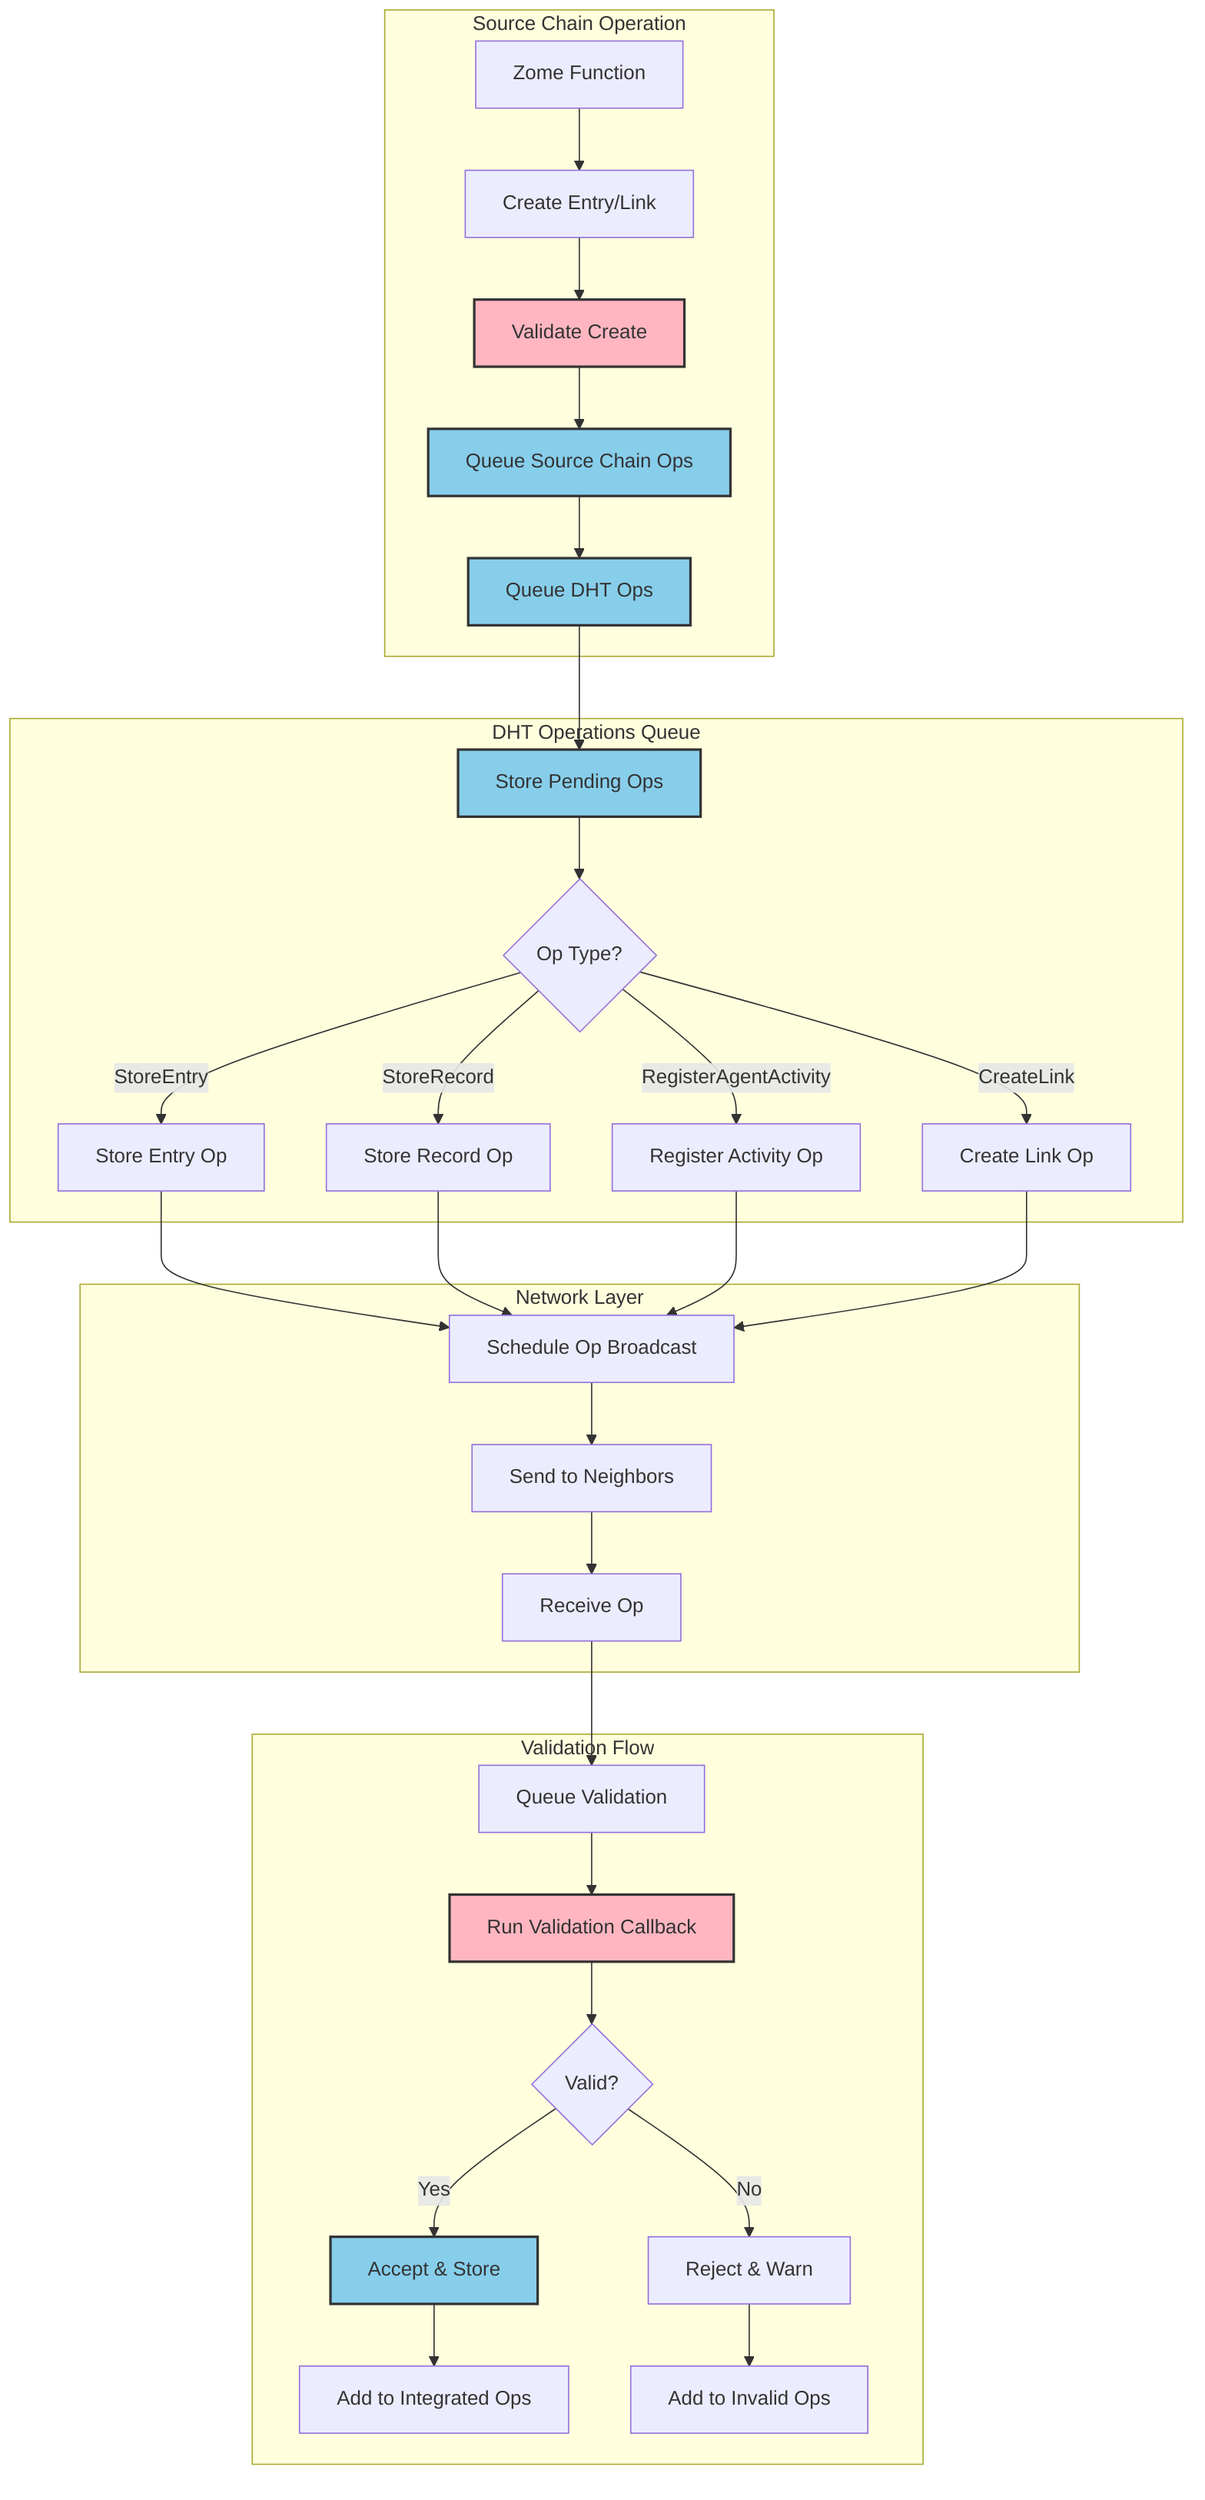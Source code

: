 flowchart TB
    subgraph "Source Chain Operation"
        A[Zome Function] --> B[Create Entry/Link]
        B --> C[Validate Create]
        C --> D[Queue Source Chain Ops]
        D --> E[Queue DHT Ops]
    end

    subgraph "DHT Operations Queue"
        E --> F[Store Pending Ops]
        F --> G{Op Type?}
        G -->|StoreEntry| H[Store Entry Op]
        G -->|StoreRecord| I[Store Record Op]
        G -->|RegisterAgentActivity| J[Register Activity Op]
        G -->|CreateLink| K[Create Link Op]
    end

    subgraph "Network Layer"
        H & I & J & K --> L[Schedule Op Broadcast]
        L --> M[Send to Neighbors]
        M --> N[Receive Op]
    end

    subgraph "Validation Flow"
        N --> O[Queue Validation]
        O --> P[Run Validation Callback]
        P --> Q{Valid?}
        Q -->|Yes| R[Accept & Store]
        Q -->|No| S[Reject & Warn]
        
        R --> T[Add to Integrated Ops]
        S --> U[Add to Invalid Ops]
    end

    style C fill:#FFB6C1,stroke:#333,stroke-width:2px
    style P fill:#FFB6C1,stroke:#333,stroke-width:2px
    style D fill:#87CEEB,stroke:#333,stroke-width:2px
    style E fill:#87CEEB,stroke:#333,stroke-width:2px
    style F fill:#87CEEB,stroke:#333,stroke-width:2px
    style R fill:#87CEEB,stroke:#333,stroke-width:2px